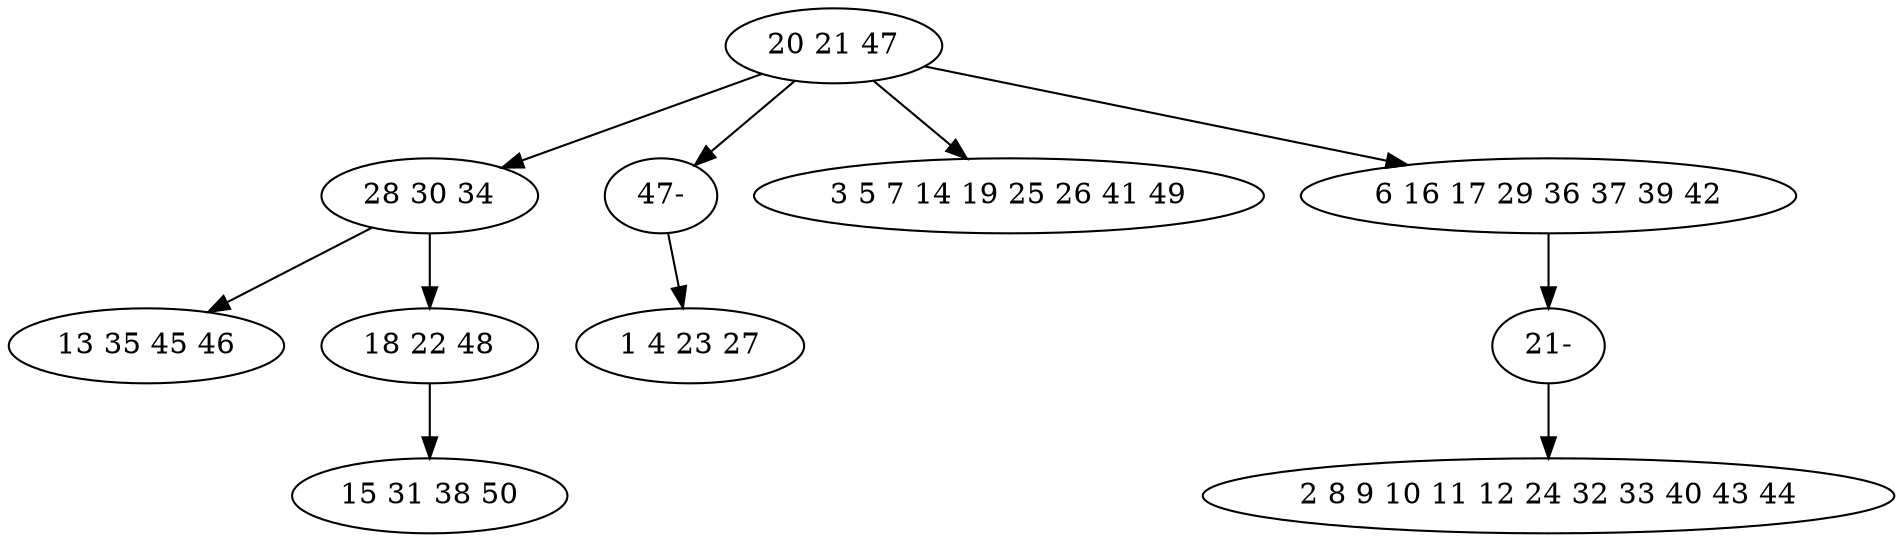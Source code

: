 digraph true_tree {
	"0" -> "1"
	"1" -> "2"
	"1" -> "3"
	"0" -> "10"
	"0" -> "5"
	"0" -> "6"
	"3" -> "7"
	"6" -> "9"
	"9" -> "8"
	"10" -> "4"
	"0" [label="20 21 47"];
	"1" [label="28 30 34"];
	"2" [label="13 35 45 46"];
	"3" [label="18 22 48"];
	"4" [label="1 4 23 27"];
	"5" [label="3 5 7 14 19 25 26 41 49"];
	"6" [label="6 16 17 29 36 37 39 42"];
	"7" [label="15 31 38 50"];
	"8" [label="2 8 9 10 11 12 24 32 33 40 43 44"];
	"9" [label="21-"];
	"10" [label="47-"];
}
